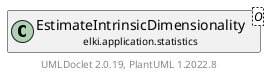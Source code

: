 @startuml
    remove .*\.(Instance|Par|Parameterizer|Factory)$
    set namespaceSeparator none
    hide empty fields
    hide empty methods

    class "<size:14>EstimateIntrinsicDimensionality.Par\n<size:10>elki.application.statistics" as elki.application.statistics.EstimateIntrinsicDimensionality.Par<O> {
        {static} +ESTIMATOR_ID: OptionID
        {static} +KRATE_ID: OptionID
        {static} +SAMPLES_ID: OptionID
        #estimator: IntrinsicDimensionalityEstimator<? super O>
        #krate: double
        #samples: double
        +configure(Parameterization): void
        +make(): EstimateIntrinsicDimensionality<O>
    }

    abstract class "<size:14>AbstractDistanceBasedApplication.Par\n<size:10>elki.application" as elki.application.AbstractDistanceBasedApplication.Par<O>
    class "<size:14>EstimateIntrinsicDimensionality\n<size:10>elki.application.statistics" as elki.application.statistics.EstimateIntrinsicDimensionality<O> [[EstimateIntrinsicDimensionality.html]]

    elki.application.AbstractDistanceBasedApplication.Par <|-- elki.application.statistics.EstimateIntrinsicDimensionality.Par
    elki.application.statistics.EstimateIntrinsicDimensionality +-- elki.application.statistics.EstimateIntrinsicDimensionality.Par

    center footer UMLDoclet 2.0.19, PlantUML 1.2022.8
@enduml
